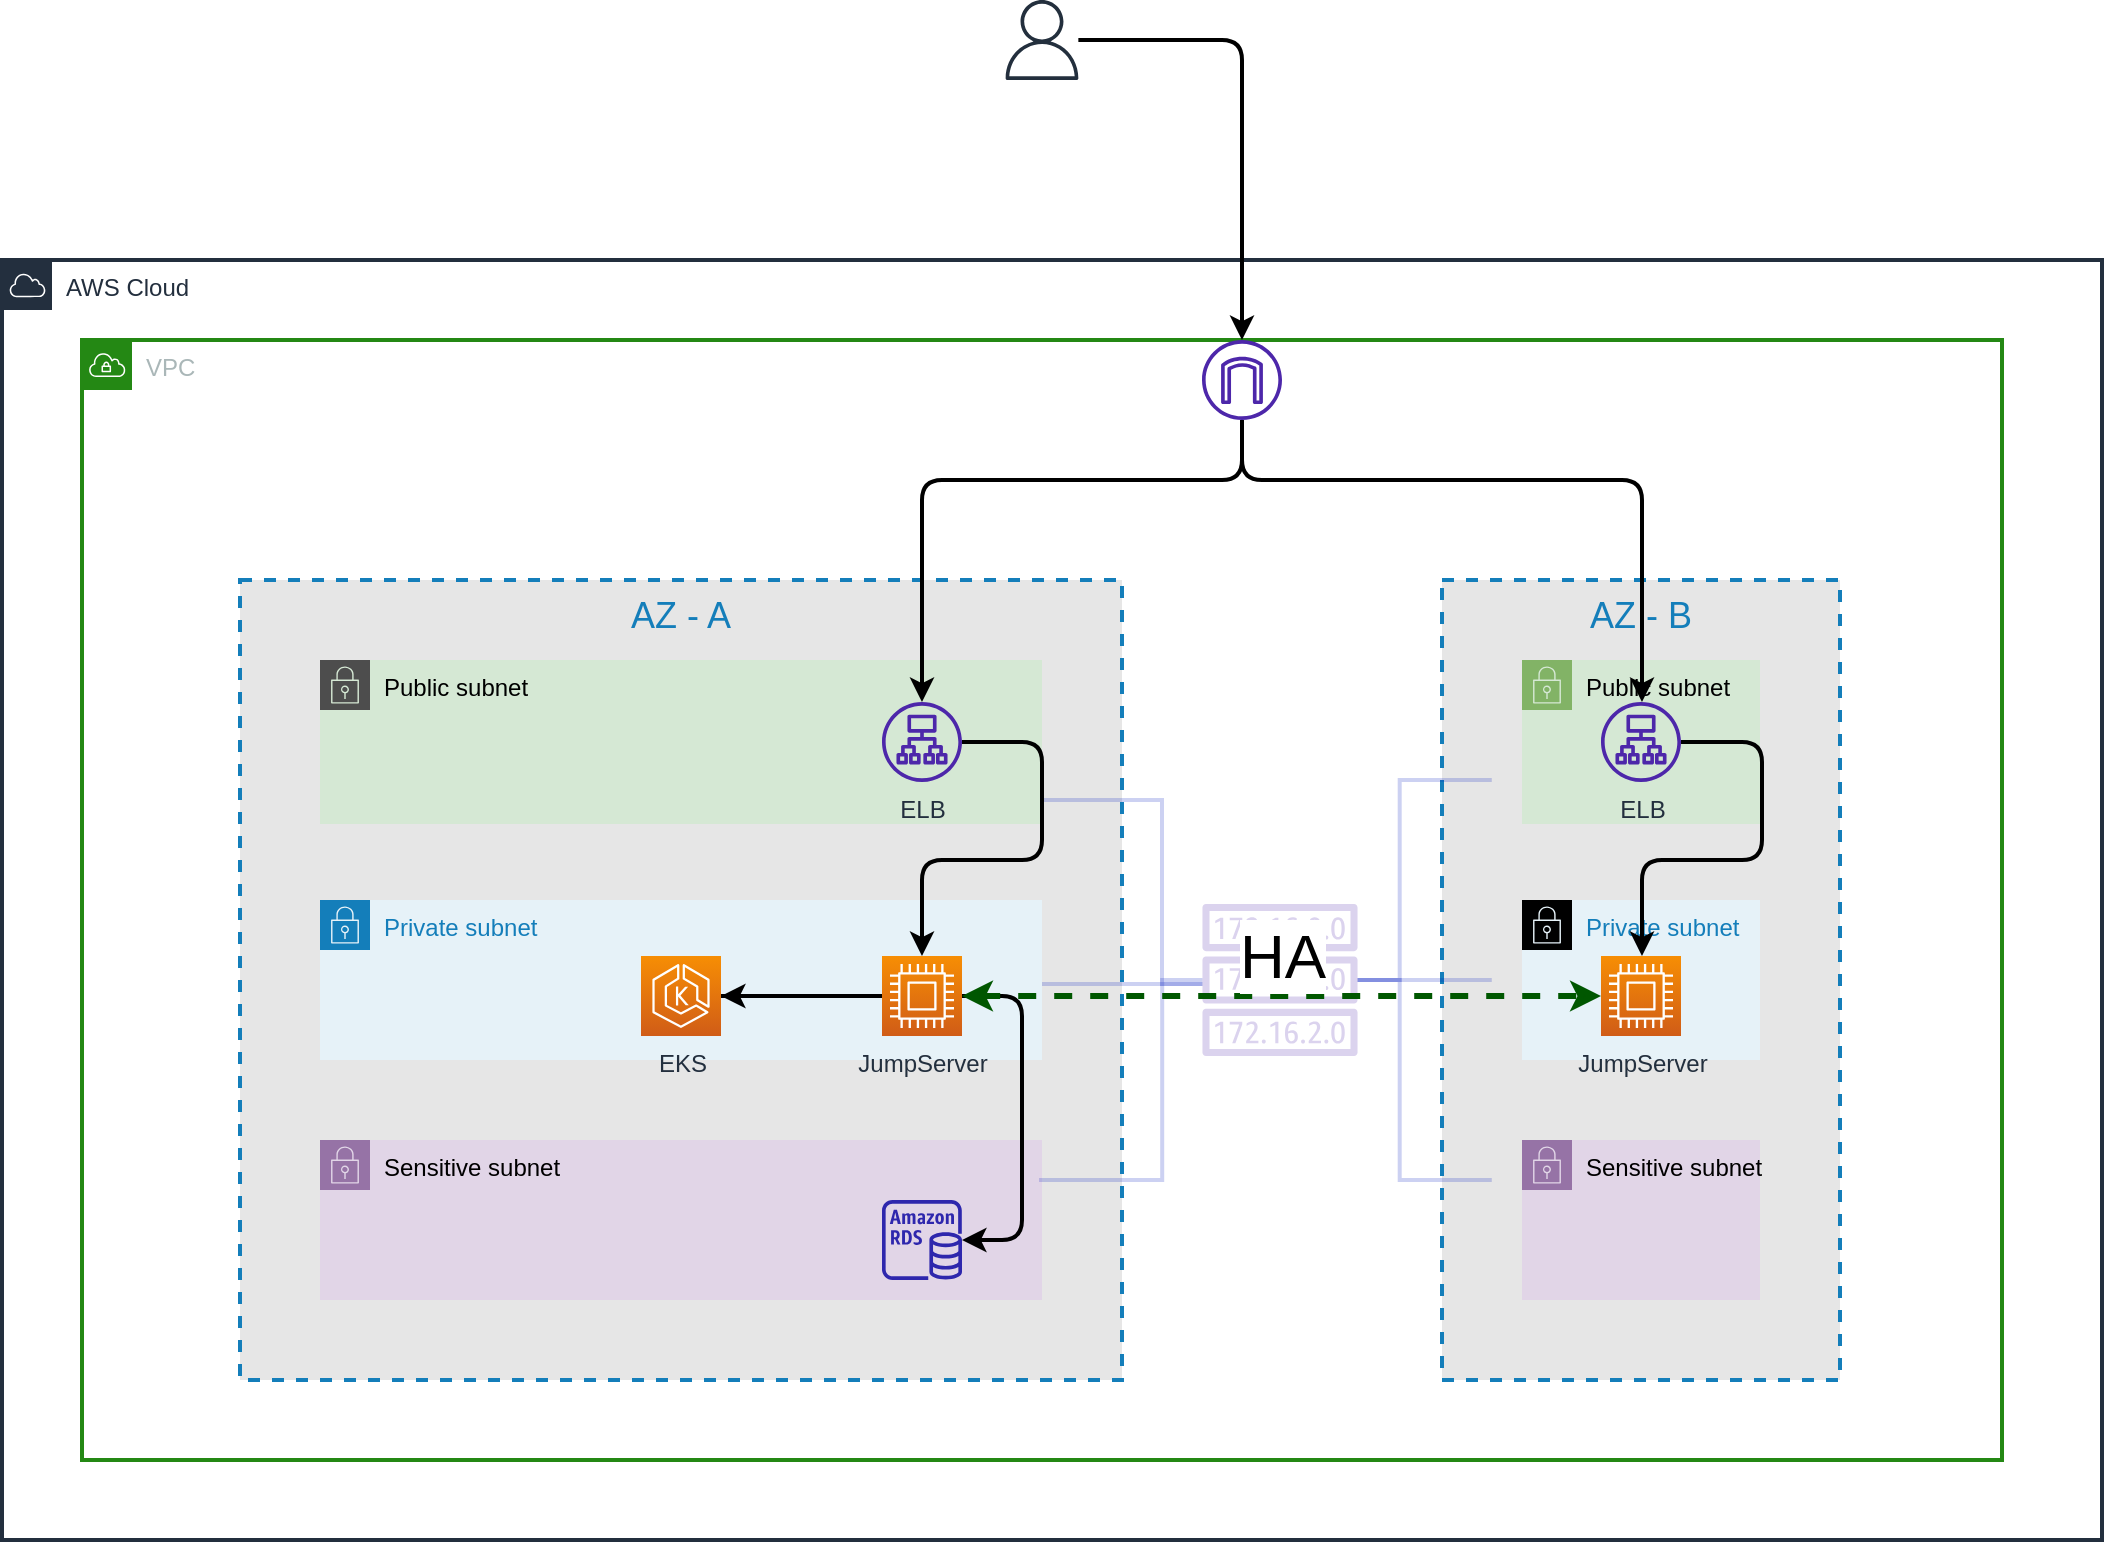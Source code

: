 <mxfile version="16.1.0" type="github">
  <diagram id="u_3kQUr9uVrfoITGdIjY" name="Page-1">
    <mxGraphModel dx="1608" dy="903" grid="1" gridSize="10" guides="1" tooltips="1" connect="1" arrows="1" fold="1" page="1" pageScale="1" pageWidth="827" pageHeight="1169" math="0" shadow="0">
      <root>
        <mxCell id="0" />
        <mxCell id="1" parent="0" />
        <mxCell id="-dqMX0dqwECL1H6PeXHk-1" value="AWS Cloud" style="points=[[0,0],[0.25,0],[0.5,0],[0.75,0],[1,0],[1,0.25],[1,0.5],[1,0.75],[1,1],[0.75,1],[0.5,1],[0.25,1],[0,1],[0,0.75],[0,0.5],[0,0.25]];outlineConnect=0;gradientColor=none;html=1;whiteSpace=wrap;fontSize=12;fontStyle=0;container=1;pointerEvents=0;collapsible=0;recursiveResize=0;shape=mxgraph.aws4.group;grIcon=mxgraph.aws4.group_aws_cloud;strokeColor=#232F3E;fillColor=none;verticalAlign=top;align=left;spacingLeft=30;fontColor=#232F3E;dashed=0;strokeWidth=2;" vertex="1" parent="1">
          <mxGeometry x="120" y="320" width="1050" height="640" as="geometry" />
        </mxCell>
        <mxCell id="-dqMX0dqwECL1H6PeXHk-2" value="VPC" style="points=[[0,0],[0.25,0],[0.5,0],[0.75,0],[1,0],[1,0.25],[1,0.5],[1,0.75],[1,1],[0.75,1],[0.5,1],[0.25,1],[0,1],[0,0.75],[0,0.5],[0,0.25]];outlineConnect=0;gradientColor=none;html=1;whiteSpace=wrap;fontSize=12;fontStyle=0;container=1;pointerEvents=0;collapsible=0;recursiveResize=0;shape=mxgraph.aws4.group;grIcon=mxgraph.aws4.group_vpc;strokeColor=#248814;fillColor=none;verticalAlign=top;align=left;spacingLeft=30;fontColor=#AAB7B8;dashed=0;strokeWidth=2;" vertex="1" parent="-dqMX0dqwECL1H6PeXHk-1">
          <mxGeometry x="40" y="40" width="960" height="560" as="geometry" />
        </mxCell>
        <mxCell id="-dqMX0dqwECL1H6PeXHk-23" value="AZ - B" style="fillColor=#E6E6E6;strokeColor=#147EBA;dashed=1;verticalAlign=top;fontStyle=0;fontColor=#147EBA;strokeWidth=2;fontSize=18;" vertex="1" parent="-dqMX0dqwECL1H6PeXHk-2">
          <mxGeometry x="680" y="120" width="199" height="400" as="geometry" />
        </mxCell>
        <mxCell id="-dqMX0dqwECL1H6PeXHk-3" value="AZ - A" style="fillColor=#E6E6E6;strokeColor=#147EBA;dashed=1;verticalAlign=top;fontStyle=0;fontColor=#147EBA;strokeWidth=2;fontSize=18;" vertex="1" parent="-dqMX0dqwECL1H6PeXHk-2">
          <mxGeometry x="79" y="120" width="441" height="400" as="geometry" />
        </mxCell>
        <mxCell id="-dqMX0dqwECL1H6PeXHk-5" value="Public subnet" style="points=[[0,0],[0.25,0],[0.5,0],[0.75,0],[1,0],[1,0.25],[1,0.5],[1,0.75],[1,1],[0.75,1],[0.5,1],[0.25,1],[0,1],[0,0.75],[0,0.5],[0,0.25]];outlineConnect=0;html=1;whiteSpace=wrap;fontSize=12;fontStyle=0;container=1;pointerEvents=0;collapsible=0;recursiveResize=0;shape=mxgraph.aws4.group;grIcon=mxgraph.aws4.group_security_group;grStroke=0;strokeColor=#4D4D4D;fillColor=#d5e8d4;verticalAlign=top;align=left;spacingLeft=30;dashed=0;strokeWidth=1;" vertex="1" parent="-dqMX0dqwECL1H6PeXHk-2">
          <mxGeometry x="119" y="160" width="361" height="82" as="geometry" />
        </mxCell>
        <mxCell id="-dqMX0dqwECL1H6PeXHk-6" value="ELB" style="sketch=0;outlineConnect=0;fontColor=#232F3E;gradientColor=none;fillColor=#4D27AA;strokeColor=none;dashed=0;verticalLabelPosition=bottom;verticalAlign=top;align=center;html=1;fontSize=12;fontStyle=0;aspect=fixed;pointerEvents=1;shape=mxgraph.aws4.application_load_balancer;" vertex="1" parent="-dqMX0dqwECL1H6PeXHk-5">
          <mxGeometry x="281" y="21" width="40" height="40" as="geometry" />
        </mxCell>
        <mxCell id="-dqMX0dqwECL1H6PeXHk-9" value="Private subnet" style="points=[[0,0],[0.25,0],[0.5,0],[0.75,0],[1,0],[1,0.25],[1,0.5],[1,0.75],[1,1],[0.75,1],[0.5,1],[0.25,1],[0,1],[0,0.75],[0,0.5],[0,0.25]];outlineConnect=0;gradientColor=none;html=1;whiteSpace=wrap;fontSize=12;fontStyle=0;container=1;pointerEvents=0;collapsible=0;recursiveResize=0;shape=mxgraph.aws4.group;grIcon=mxgraph.aws4.group_security_group;grStroke=0;strokeColor=#147EBA;fillColor=#E6F2F8;verticalAlign=top;align=left;spacingLeft=30;fontColor=#147EBA;dashed=0;" vertex="1" parent="-dqMX0dqwECL1H6PeXHk-2">
          <mxGeometry x="119" y="280" width="361" height="80" as="geometry" />
        </mxCell>
        <mxCell id="-dqMX0dqwECL1H6PeXHk-35" value="JumpServer" style="sketch=0;points=[[0,0,0],[0.25,0,0],[0.5,0,0],[0.75,0,0],[1,0,0],[0,1,0],[0.25,1,0],[0.5,1,0],[0.75,1,0],[1,1,0],[0,0.25,0],[0,0.5,0],[0,0.75,0],[1,0.25,0],[1,0.5,0],[1,0.75,0]];outlineConnect=0;fontColor=#232F3E;gradientColor=#F78E04;gradientDirection=north;fillColor=#D05C17;strokeColor=#ffffff;dashed=0;verticalLabelPosition=bottom;verticalAlign=top;align=center;html=1;fontSize=12;fontStyle=0;aspect=fixed;shape=mxgraph.aws4.resourceIcon;resIcon=mxgraph.aws4.compute;" vertex="1" parent="-dqMX0dqwECL1H6PeXHk-9">
          <mxGeometry x="281" y="28" width="40" height="40" as="geometry" />
        </mxCell>
        <mxCell id="-dqMX0dqwECL1H6PeXHk-11" value="Sensitive subnet" style="points=[[0,0],[0.25,0],[0.5,0],[0.75,0],[1,0],[1,0.25],[1,0.5],[1,0.75],[1,1],[0.75,1],[0.5,1],[0.25,1],[0,1],[0,0.75],[0,0.5],[0,0.25]];outlineConnect=0;html=1;whiteSpace=wrap;fontSize=12;fontStyle=0;container=1;pointerEvents=0;collapsible=0;recursiveResize=0;shape=mxgraph.aws4.group;grIcon=mxgraph.aws4.group_security_group;grStroke=0;strokeColor=#9673a6;fillColor=#e1d5e7;verticalAlign=top;align=left;spacingLeft=30;dashed=0;" vertex="1" parent="-dqMX0dqwECL1H6PeXHk-2">
          <mxGeometry x="119" y="400" width="361" height="80" as="geometry" />
        </mxCell>
        <mxCell id="-dqMX0dqwECL1H6PeXHk-12" value="" style="sketch=0;outlineConnect=0;fontColor=#232F3E;gradientColor=none;fillColor=#2E27AD;strokeColor=none;dashed=0;verticalLabelPosition=bottom;verticalAlign=top;align=center;html=1;fontSize=12;fontStyle=0;aspect=fixed;pointerEvents=1;shape=mxgraph.aws4.rds_instance;" vertex="1" parent="-dqMX0dqwECL1H6PeXHk-11">
          <mxGeometry x="281" y="30" width="40" height="40" as="geometry" />
        </mxCell>
        <mxCell id="-dqMX0dqwECL1H6PeXHk-13" style="edgeStyle=orthogonalEdgeStyle;rounded=0;orthogonalLoop=1;jettySize=auto;html=1;strokeWidth=2;endArrow=none;endFill=0;fillColor=#0050ef;strokeColor=#001DBC;opacity=20;" edge="1" parent="-dqMX0dqwECL1H6PeXHk-2" source="-dqMX0dqwECL1H6PeXHk-19">
          <mxGeometry relative="1" as="geometry">
            <mxPoint x="480" y="230" as="targetPoint" />
            <Array as="points">
              <mxPoint x="540" y="322" />
              <mxPoint x="540" y="230" />
            </Array>
          </mxGeometry>
        </mxCell>
        <mxCell id="-dqMX0dqwECL1H6PeXHk-14" style="edgeStyle=orthogonalEdgeStyle;rounded=0;orthogonalLoop=1;jettySize=auto;html=1;endArrow=none;endFill=0;strokeWidth=2;strokeColor=#001DBC;fillColor=#0050ef;opacity=20;" edge="1" parent="-dqMX0dqwECL1H6PeXHk-2" source="-dqMX0dqwECL1H6PeXHk-19">
          <mxGeometry relative="1" as="geometry">
            <mxPoint x="481" y="323" as="targetPoint" />
            <Array as="points">
              <mxPoint x="510" y="322" />
              <mxPoint x="510" y="322" />
            </Array>
          </mxGeometry>
        </mxCell>
        <mxCell id="-dqMX0dqwECL1H6PeXHk-15" style="edgeStyle=orthogonalEdgeStyle;rounded=0;orthogonalLoop=1;jettySize=auto;html=1;entryX=0.906;entryY=0.75;entryDx=0;entryDy=0;entryPerimeter=0;endArrow=none;endFill=0;strokeWidth=2;strokeColor=#001DBC;fillColor=#0050ef;opacity=20;" edge="1" parent="-dqMX0dqwECL1H6PeXHk-2" source="-dqMX0dqwECL1H6PeXHk-19" target="-dqMX0dqwECL1H6PeXHk-3">
          <mxGeometry relative="1" as="geometry" />
        </mxCell>
        <mxCell id="-dqMX0dqwECL1H6PeXHk-16" style="edgeStyle=orthogonalEdgeStyle;rounded=0;orthogonalLoop=1;jettySize=auto;html=1;entryX=0.125;entryY=0.25;entryDx=0;entryDy=0;entryPerimeter=0;endArrow=none;endFill=0;strokeWidth=2;strokeColor=#001DBC;fillColor=#0050ef;opacity=20;" edge="1" parent="-dqMX0dqwECL1H6PeXHk-2" source="-dqMX0dqwECL1H6PeXHk-19" target="-dqMX0dqwECL1H6PeXHk-23">
          <mxGeometry relative="1" as="geometry" />
        </mxCell>
        <mxCell id="-dqMX0dqwECL1H6PeXHk-17" style="edgeStyle=orthogonalEdgeStyle;rounded=0;orthogonalLoop=1;jettySize=auto;html=1;entryX=0.125;entryY=0.5;entryDx=0;entryDy=0;entryPerimeter=0;endArrow=none;endFill=0;strokeWidth=2;strokeColor=#001DBC;fillColor=#0050ef;opacity=20;" edge="1" parent="-dqMX0dqwECL1H6PeXHk-2" source="-dqMX0dqwECL1H6PeXHk-19" target="-dqMX0dqwECL1H6PeXHk-23">
          <mxGeometry relative="1" as="geometry" />
        </mxCell>
        <mxCell id="-dqMX0dqwECL1H6PeXHk-18" style="edgeStyle=orthogonalEdgeStyle;rounded=0;orthogonalLoop=1;jettySize=auto;html=1;entryX=0.125;entryY=0.75;entryDx=0;entryDy=0;entryPerimeter=0;endArrow=none;endFill=0;strokeWidth=2;strokeColor=#001DBC;fillColor=#0050ef;opacity=20;" edge="1" parent="-dqMX0dqwECL1H6PeXHk-2" source="-dqMX0dqwECL1H6PeXHk-19" target="-dqMX0dqwECL1H6PeXHk-23">
          <mxGeometry relative="1" as="geometry" />
        </mxCell>
        <mxCell id="-dqMX0dqwECL1H6PeXHk-19" value="" style="sketch=0;outlineConnect=0;fontColor=#232F3E;gradientColor=none;fillColor=#4D27AA;strokeColor=none;dashed=0;verticalLabelPosition=bottom;verticalAlign=top;align=center;html=1;fontSize=12;fontStyle=0;aspect=fixed;pointerEvents=1;shape=mxgraph.aws4.route_table;opacity=20;" vertex="1" parent="-dqMX0dqwECL1H6PeXHk-2">
          <mxGeometry x="560" y="282" width="78" height="76" as="geometry" />
        </mxCell>
        <mxCell id="-dqMX0dqwECL1H6PeXHk-20" value="" style="sketch=0;outlineConnect=0;fontColor=#232F3E;gradientColor=none;fillColor=#4D27AA;strokeColor=none;dashed=0;verticalLabelPosition=bottom;verticalAlign=top;align=center;html=1;fontSize=12;fontStyle=0;aspect=fixed;pointerEvents=1;shape=mxgraph.aws4.internet_gateway;" vertex="1" parent="-dqMX0dqwECL1H6PeXHk-2">
          <mxGeometry x="560" width="40" height="40" as="geometry" />
        </mxCell>
        <mxCell id="-dqMX0dqwECL1H6PeXHk-22" style="edgeStyle=orthogonalEdgeStyle;rounded=1;orthogonalLoop=1;jettySize=auto;html=1;strokeWidth=2;startArrow=none;" edge="1" parent="-dqMX0dqwECL1H6PeXHk-2" target="-dqMX0dqwECL1H6PeXHk-12">
          <mxGeometry relative="1" as="geometry">
            <mxPoint x="440" y="328" as="sourcePoint" />
            <Array as="points">
              <mxPoint x="470" y="328" />
              <mxPoint x="470" y="450" />
            </Array>
          </mxGeometry>
        </mxCell>
        <mxCell id="-dqMX0dqwECL1H6PeXHk-25" value="Public subnet" style="points=[[0,0],[0.25,0],[0.5,0],[0.75,0],[1,0],[1,0.25],[1,0.5],[1,0.75],[1,1],[0.75,1],[0.5,1],[0.25,1],[0,1],[0,0.75],[0,0.5],[0,0.25]];outlineConnect=0;html=1;whiteSpace=wrap;fontSize=12;fontStyle=0;container=1;pointerEvents=0;collapsible=0;recursiveResize=0;shape=mxgraph.aws4.group;grIcon=mxgraph.aws4.group_security_group;grStroke=0;strokeColor=#82b366;fillColor=#d5e8d4;verticalAlign=top;align=left;spacingLeft=30;dashed=0;" vertex="1" parent="-dqMX0dqwECL1H6PeXHk-2">
          <mxGeometry x="720" y="160" width="119" height="82" as="geometry" />
        </mxCell>
        <mxCell id="-dqMX0dqwECL1H6PeXHk-29" value="Private subnet" style="points=[[0,0],[0.25,0],[0.5,0],[0.75,0],[1,0],[1,0.25],[1,0.5],[1,0.75],[1,1],[0.75,1],[0.5,1],[0.25,1],[0,1],[0,0.75],[0,0.5],[0,0.25]];outlineConnect=0;gradientColor=none;html=1;whiteSpace=wrap;fontSize=12;fontStyle=0;container=1;pointerEvents=0;collapsible=0;recursiveResize=0;shape=mxgraph.aws4.group;grIcon=mxgraph.aws4.group_security_group;grStroke=0;strokeColor=#000000;fillColor=#E6F2F8;verticalAlign=top;align=left;spacingLeft=30;fontColor=#147EBA;dashed=0;" vertex="1" parent="-dqMX0dqwECL1H6PeXHk-2">
          <mxGeometry x="720" y="280" width="119" height="80" as="geometry" />
        </mxCell>
        <mxCell id="-dqMX0dqwECL1H6PeXHk-48" value="JumpServer" style="sketch=0;points=[[0,0,0],[0.25,0,0],[0.5,0,0],[0.75,0,0],[1,0,0],[0,1,0],[0.25,1,0],[0.5,1,0],[0.75,1,0],[1,1,0],[0,0.25,0],[0,0.5,0],[0,0.75,0],[1,0.25,0],[1,0.5,0],[1,0.75,0]];outlineConnect=0;fontColor=#232F3E;gradientColor=#F78E04;gradientDirection=north;fillColor=#D05C17;strokeColor=#ffffff;dashed=0;verticalLabelPosition=bottom;verticalAlign=top;align=center;html=1;fontSize=12;fontStyle=0;aspect=fixed;shape=mxgraph.aws4.resourceIcon;resIcon=mxgraph.aws4.compute;" vertex="1" parent="-dqMX0dqwECL1H6PeXHk-29">
          <mxGeometry x="39.5" y="28" width="40" height="40" as="geometry" />
        </mxCell>
        <mxCell id="-dqMX0dqwECL1H6PeXHk-31" value="Sensitive&amp;nbsp;subnet" style="points=[[0,0],[0.25,0],[0.5,0],[0.75,0],[1,0],[1,0.25],[1,0.5],[1,0.75],[1,1],[0.75,1],[0.5,1],[0.25,1],[0,1],[0,0.75],[0,0.5],[0,0.25]];outlineConnect=0;html=1;whiteSpace=wrap;fontSize=12;fontStyle=0;container=1;pointerEvents=0;collapsible=0;recursiveResize=0;shape=mxgraph.aws4.group;grIcon=mxgraph.aws4.group_security_group;grStroke=0;strokeColor=#9673a6;fillColor=#e1d5e7;verticalAlign=top;align=left;spacingLeft=30;dashed=0;" vertex="1" parent="-dqMX0dqwECL1H6PeXHk-2">
          <mxGeometry x="720" y="400" width="119" height="80" as="geometry" />
        </mxCell>
        <mxCell id="-dqMX0dqwECL1H6PeXHk-4" style="edgeStyle=orthogonalEdgeStyle;rounded=1;orthogonalLoop=1;jettySize=auto;html=1;strokeWidth=2;startArrow=classic;startFill=1;endArrow=none;endFill=0;" edge="1" parent="-dqMX0dqwECL1H6PeXHk-2" source="-dqMX0dqwECL1H6PeXHk-6" target="-dqMX0dqwECL1H6PeXHk-20">
          <mxGeometry relative="1" as="geometry">
            <Array as="points">
              <mxPoint x="420" y="70" />
              <mxPoint x="580" y="70" />
            </Array>
          </mxGeometry>
        </mxCell>
        <mxCell id="-dqMX0dqwECL1H6PeXHk-37" style="edgeStyle=orthogonalEdgeStyle;rounded=1;orthogonalLoop=1;jettySize=auto;html=1;startArrow=none;startFill=0;endArrow=classic;endFill=1;strokeWidth=2;" edge="1" parent="-dqMX0dqwECL1H6PeXHk-2" source="-dqMX0dqwECL1H6PeXHk-6" target="-dqMX0dqwECL1H6PeXHk-35">
          <mxGeometry relative="1" as="geometry">
            <Array as="points">
              <mxPoint x="480" y="201" />
              <mxPoint x="480" y="260" />
              <mxPoint x="420" y="260" />
            </Array>
          </mxGeometry>
        </mxCell>
        <mxCell id="-dqMX0dqwECL1H6PeXHk-38" style="edgeStyle=orthogonalEdgeStyle;rounded=1;orthogonalLoop=1;jettySize=auto;html=1;startArrow=none;startFill=0;endArrow=classic;endFill=1;strokeWidth=2;" edge="1" parent="-dqMX0dqwECL1H6PeXHk-2" source="-dqMX0dqwECL1H6PeXHk-35" target="-dqMX0dqwECL1H6PeXHk-10">
          <mxGeometry relative="1" as="geometry" />
        </mxCell>
        <mxCell id="-dqMX0dqwECL1H6PeXHk-10" value="EKS" style="sketch=0;points=[[0,0,0],[0.25,0,0],[0.5,0,0],[0.75,0,0],[1,0,0],[0,1,0],[0.25,1,0],[0.5,1,0],[0.75,1,0],[1,1,0],[0,0.25,0],[0,0.5,0],[0,0.75,0],[1,0.25,0],[1,0.5,0],[1,0.75,0]];outlineConnect=0;fontColor=#232F3E;gradientColor=#F78E04;gradientDirection=north;fillColor=#D05C17;strokeColor=#ffffff;dashed=0;verticalLabelPosition=bottom;verticalAlign=top;align=center;html=1;fontSize=12;fontStyle=0;aspect=fixed;shape=mxgraph.aws4.resourceIcon;resIcon=mxgraph.aws4.eks;" vertex="1" parent="-dqMX0dqwECL1H6PeXHk-2">
          <mxGeometry x="279.5" y="308" width="40" height="40" as="geometry" />
        </mxCell>
        <mxCell id="-dqMX0dqwECL1H6PeXHk-39" value="" style="edgeStyle=orthogonalEdgeStyle;rounded=1;orthogonalLoop=1;jettySize=auto;html=1;strokeWidth=2;exitX=0;exitY=0.5;exitDx=0;exitDy=0;exitPerimeter=0;endArrow=none;" edge="1" parent="-dqMX0dqwECL1H6PeXHk-2" source="-dqMX0dqwECL1H6PeXHk-35" target="-dqMX0dqwECL1H6PeXHk-10">
          <mxGeometry relative="1" as="geometry">
            <mxPoint x="560" y="688" as="sourcePoint" />
            <mxPoint x="459.04" y="790.05" as="targetPoint" />
          </mxGeometry>
        </mxCell>
        <mxCell id="-dqMX0dqwECL1H6PeXHk-46" style="edgeStyle=orthogonalEdgeStyle;rounded=1;orthogonalLoop=1;jettySize=auto;html=1;startArrow=none;startFill=0;endArrow=classic;endFill=1;strokeWidth=2;" edge="1" parent="-dqMX0dqwECL1H6PeXHk-2" source="-dqMX0dqwECL1H6PeXHk-20" target="-dqMX0dqwECL1H6PeXHk-45">
          <mxGeometry relative="1" as="geometry">
            <Array as="points">
              <mxPoint x="580" y="70" />
              <mxPoint x="780" y="70" />
            </Array>
          </mxGeometry>
        </mxCell>
        <mxCell id="-dqMX0dqwECL1H6PeXHk-47" style="edgeStyle=orthogonalEdgeStyle;rounded=1;orthogonalLoop=1;jettySize=auto;html=1;entryX=0.5;entryY=0;entryDx=0;entryDy=0;entryPerimeter=0;startArrow=none;startFill=0;endArrow=classic;endFill=1;strokeWidth=2;" edge="1" parent="-dqMX0dqwECL1H6PeXHk-2" source="-dqMX0dqwECL1H6PeXHk-45" target="-dqMX0dqwECL1H6PeXHk-48">
          <mxGeometry relative="1" as="geometry">
            <Array as="points">
              <mxPoint x="840" y="201" />
              <mxPoint x="840" y="260" />
              <mxPoint x="780" y="260" />
              <mxPoint x="780" y="308" />
            </Array>
          </mxGeometry>
        </mxCell>
        <mxCell id="-dqMX0dqwECL1H6PeXHk-45" value="ELB" style="sketch=0;outlineConnect=0;fontColor=#232F3E;gradientColor=none;fillColor=#4D27AA;strokeColor=none;dashed=0;verticalLabelPosition=bottom;verticalAlign=top;align=center;html=1;fontSize=12;fontStyle=0;aspect=fixed;pointerEvents=1;shape=mxgraph.aws4.application_load_balancer;" vertex="1" parent="-dqMX0dqwECL1H6PeXHk-2">
          <mxGeometry x="759.5" y="181" width="40" height="40" as="geometry" />
        </mxCell>
        <mxCell id="-dqMX0dqwECL1H6PeXHk-49" style="edgeStyle=orthogonalEdgeStyle;rounded=0;orthogonalLoop=1;jettySize=auto;html=1;startArrow=classic;startFill=1;endArrow=classic;endFill=1;dashed=1;strokeWidth=3;fillColor=#008a00;strokeColor=#005700;" edge="1" parent="-dqMX0dqwECL1H6PeXHk-2" source="-dqMX0dqwECL1H6PeXHk-35" target="-dqMX0dqwECL1H6PeXHk-48">
          <mxGeometry relative="1" as="geometry" />
        </mxCell>
        <mxCell id="-dqMX0dqwECL1H6PeXHk-50" value="HA" style="edgeLabel;html=1;align=center;verticalAlign=middle;resizable=0;points=[];fontSize=31;" vertex="1" connectable="0" parent="-dqMX0dqwECL1H6PeXHk-49">
          <mxGeometry x="0.442" y="-1" relative="1" as="geometry">
            <mxPoint x="-71" y="-21" as="offset" />
          </mxGeometry>
        </mxCell>
        <mxCell id="-dqMX0dqwECL1H6PeXHk-43" style="edgeStyle=orthogonalEdgeStyle;rounded=1;orthogonalLoop=1;jettySize=auto;html=1;startArrow=none;startFill=0;endArrow=classic;endFill=1;strokeWidth=2;" edge="1" parent="1" source="-dqMX0dqwECL1H6PeXHk-42" target="-dqMX0dqwECL1H6PeXHk-20">
          <mxGeometry relative="1" as="geometry" />
        </mxCell>
        <mxCell id="-dqMX0dqwECL1H6PeXHk-42" value="" style="sketch=0;outlineConnect=0;fontColor=#232F3E;gradientColor=none;fillColor=#232F3D;strokeColor=none;dashed=0;verticalLabelPosition=bottom;verticalAlign=top;align=center;html=1;fontSize=12;fontStyle=0;aspect=fixed;pointerEvents=1;shape=mxgraph.aws4.user;" vertex="1" parent="1">
          <mxGeometry x="620" y="190" width="40" height="40" as="geometry" />
        </mxCell>
      </root>
    </mxGraphModel>
  </diagram>
</mxfile>
